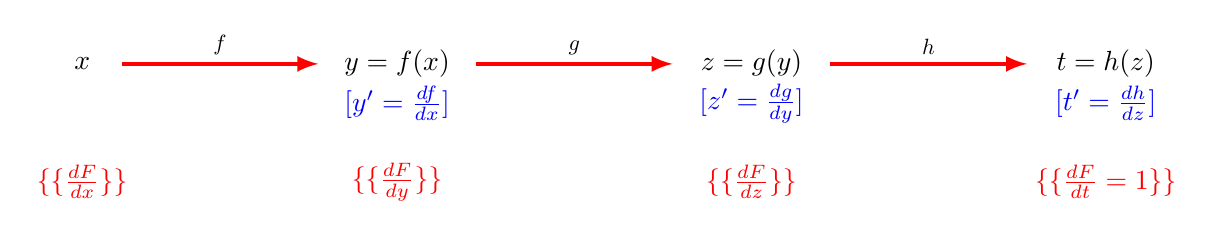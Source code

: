 \begin{tikzpicture}

 \node at (0,0) {$x$};
 \node at (4,0) {$y=f(x)$};
\node[blue] at (4,-0.5) {$[y'=\frac{d f}{d x}]$};
\node at (8.5,0) {$z=g(y)$};
\node[blue] at (8.5,-0.5) {$[z'=\frac{d g}{d y}]$};
\node at (13,0) {$t=h(z)$};
\node[blue] at (13,-0.5) {$[t'=\frac{d h}{d z}]$};

 \draw[->,>=latex,ultra thick,red] (0.5,0) -- ++(2.5,0) node[midway,above,black,scale=0.8]{$f$};
 \draw[->,>=latex,ultra thick,red] (5,0) -- ++(2.5,0) node[midway,above,black,scale=0.8]{$g$};
 \draw[->,>=latex,ultra thick,red] (9.5,0) -- ++(2.5,0) node[midway,above,black,scale=0.8]{$h$};


 \node[red] at (0,-1.5) {$\{\{\frac{d F}{d x} \}\}$};
 \node[red] at (4,-1.5) {$\{\{\frac{d F}{d y} \}\}$};
 \node[red] at (8.5,-1.5) {$\{\{\frac{d F}{d z}\}\}$};
 \node[red] at (13,-1.5) {$\{\{\frac{d F}{d t} = 1 \}\}$};
\end{tikzpicture}